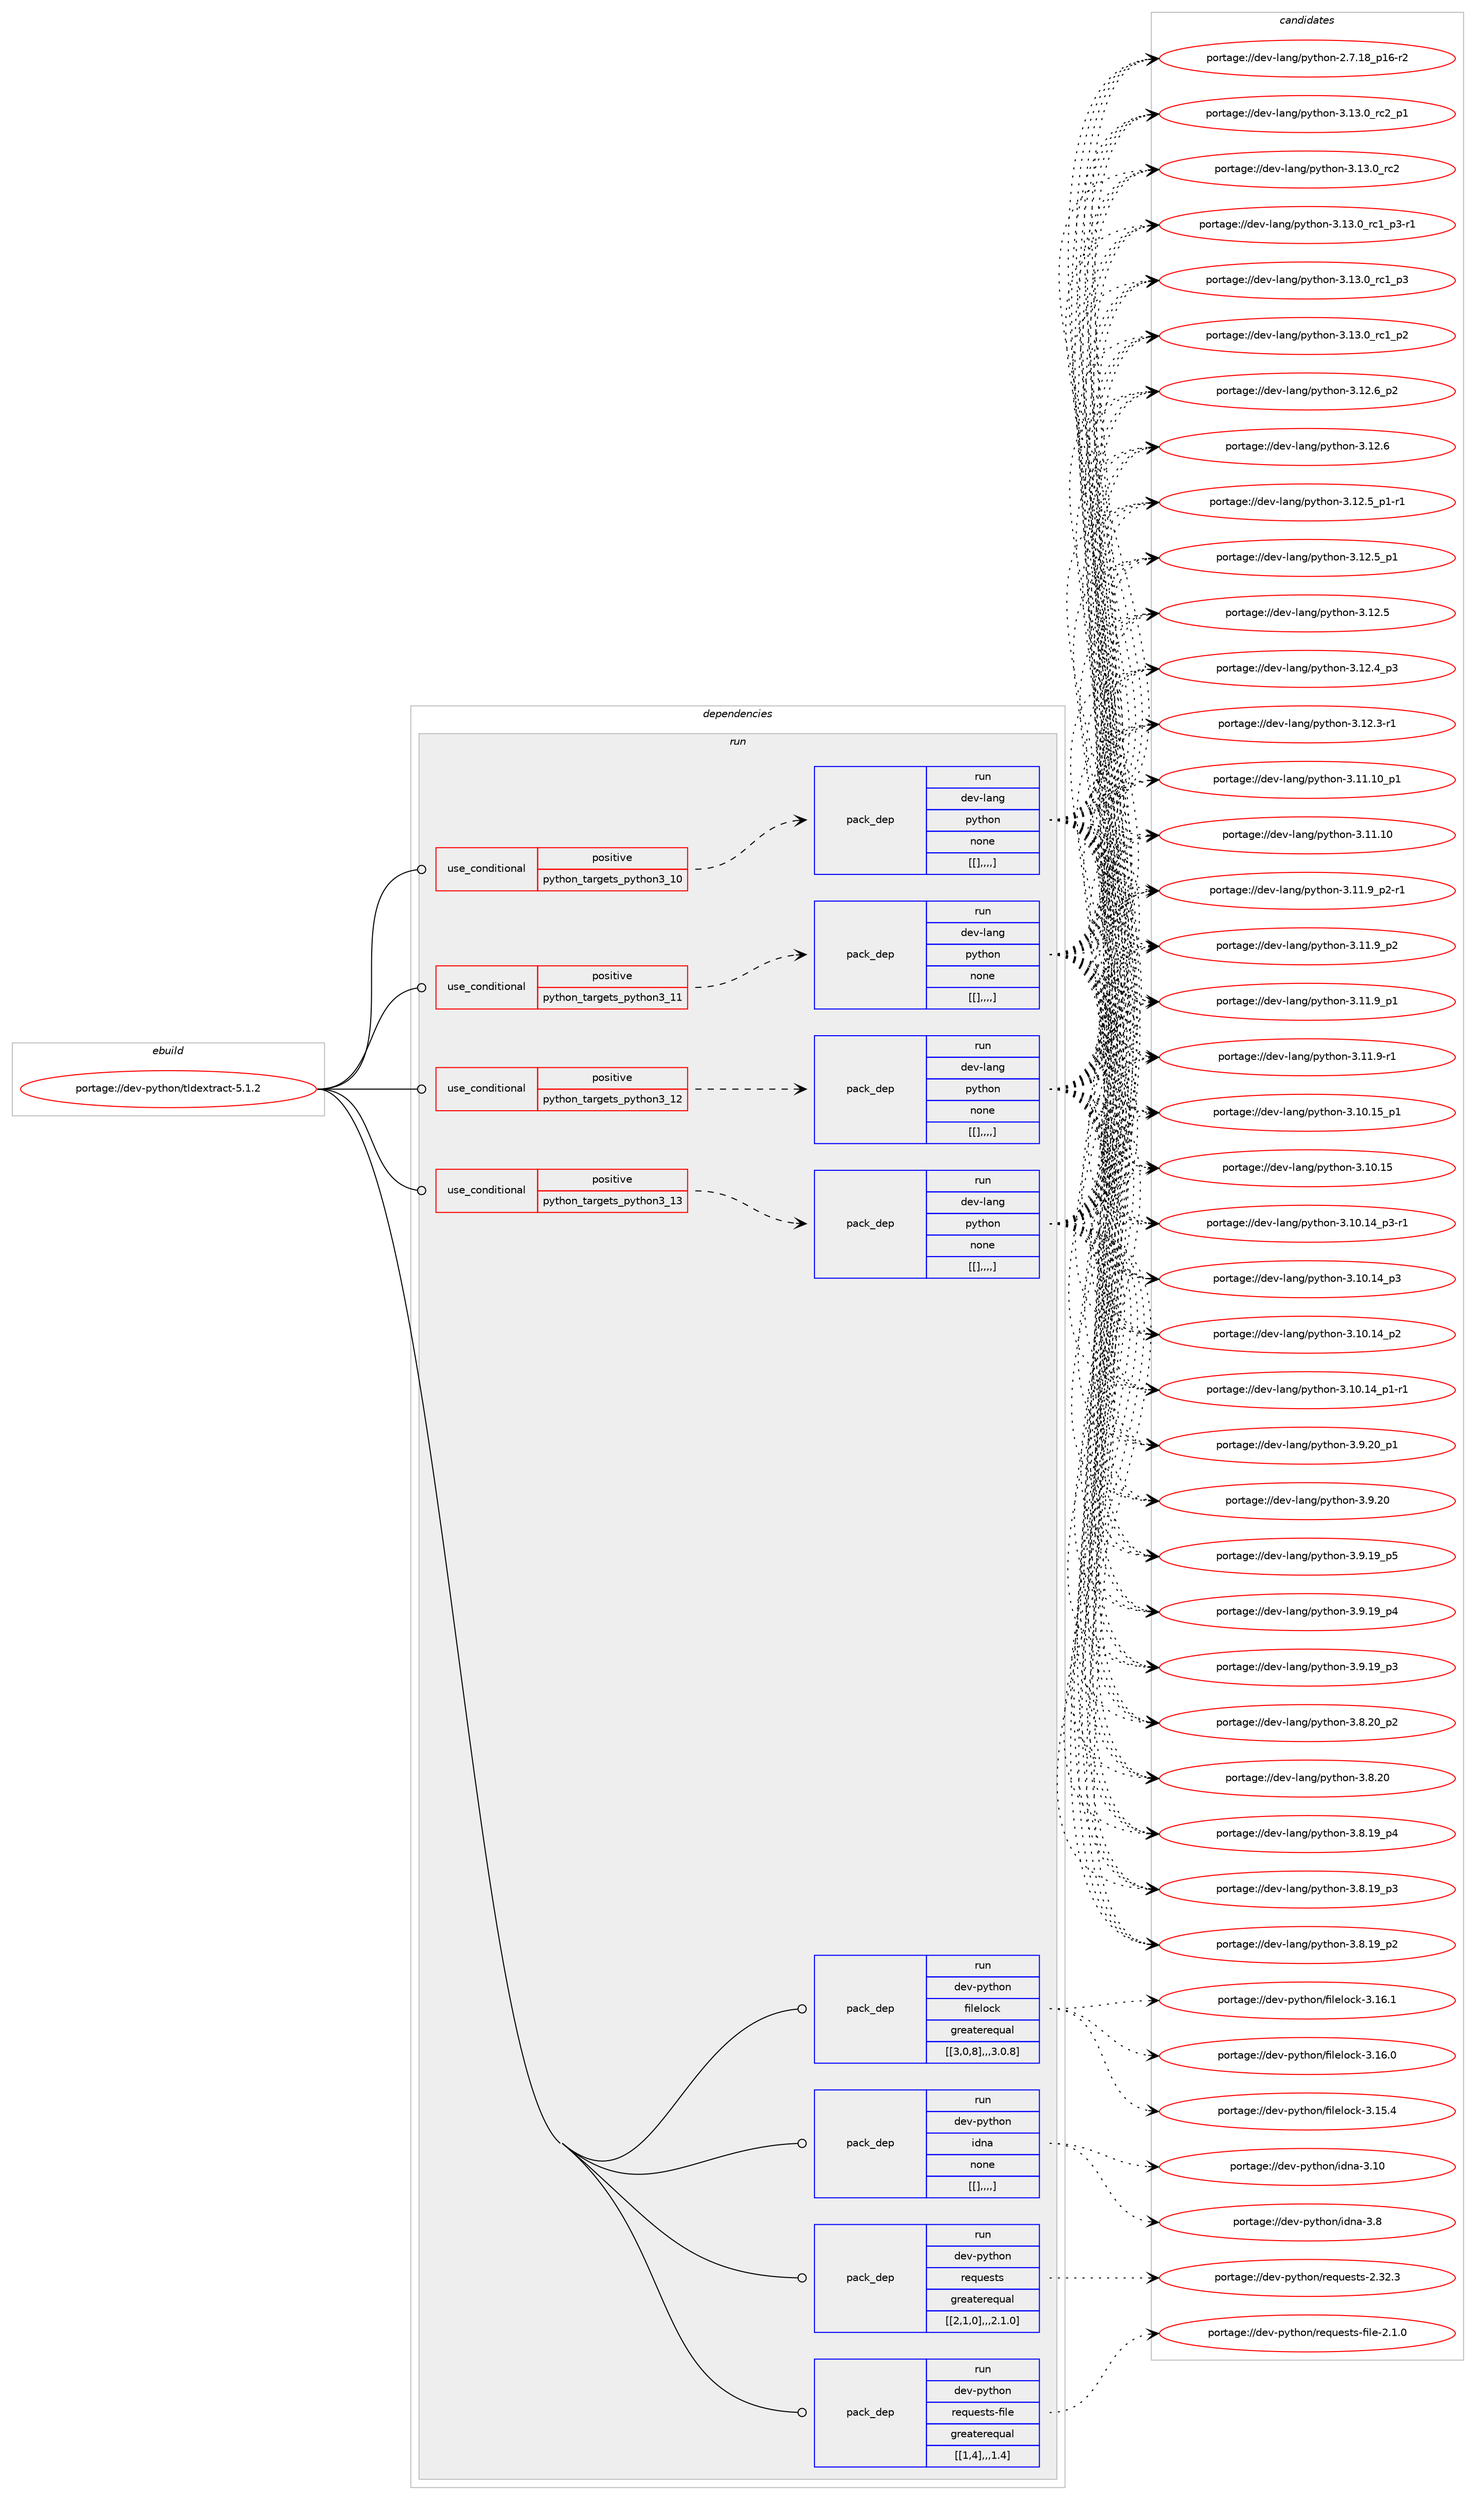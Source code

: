 digraph prolog {

# *************
# Graph options
# *************

newrank=true;
concentrate=true;
compound=true;
graph [rankdir=LR,fontname=Helvetica,fontsize=10,ranksep=1.5];#, ranksep=2.5, nodesep=0.2];
edge  [arrowhead=vee];
node  [fontname=Helvetica,fontsize=10];

# **********
# The ebuild
# **********

subgraph cluster_leftcol {
color=gray;
label=<<i>ebuild</i>>;
id [label="portage://dev-python/tldextract-5.1.2", color=red, width=4, href="../dev-python/tldextract-5.1.2.svg"];
}

# ****************
# The dependencies
# ****************

subgraph cluster_midcol {
color=gray;
label=<<i>dependencies</i>>;
subgraph cluster_compile {
fillcolor="#eeeeee";
style=filled;
label=<<i>compile</i>>;
}
subgraph cluster_compileandrun {
fillcolor="#eeeeee";
style=filled;
label=<<i>compile and run</i>>;
}
subgraph cluster_run {
fillcolor="#eeeeee";
style=filled;
label=<<i>run</i>>;
subgraph cond42260 {
dependency169115 [label=<<TABLE BORDER="0" CELLBORDER="1" CELLSPACING="0" CELLPADDING="4"><TR><TD ROWSPAN="3" CELLPADDING="10">use_conditional</TD></TR><TR><TD>positive</TD></TR><TR><TD>python_targets_python3_10</TD></TR></TABLE>>, shape=none, color=red];
subgraph pack125593 {
dependency169116 [label=<<TABLE BORDER="0" CELLBORDER="1" CELLSPACING="0" CELLPADDING="4" WIDTH="220"><TR><TD ROWSPAN="6" CELLPADDING="30">pack_dep</TD></TR><TR><TD WIDTH="110">run</TD></TR><TR><TD>dev-lang</TD></TR><TR><TD>python</TD></TR><TR><TD>none</TD></TR><TR><TD>[[],,,,]</TD></TR></TABLE>>, shape=none, color=blue];
}
dependency169115:e -> dependency169116:w [weight=20,style="dashed",arrowhead="vee"];
}
id:e -> dependency169115:w [weight=20,style="solid",arrowhead="odot"];
subgraph cond42261 {
dependency169117 [label=<<TABLE BORDER="0" CELLBORDER="1" CELLSPACING="0" CELLPADDING="4"><TR><TD ROWSPAN="3" CELLPADDING="10">use_conditional</TD></TR><TR><TD>positive</TD></TR><TR><TD>python_targets_python3_11</TD></TR></TABLE>>, shape=none, color=red];
subgraph pack125594 {
dependency169118 [label=<<TABLE BORDER="0" CELLBORDER="1" CELLSPACING="0" CELLPADDING="4" WIDTH="220"><TR><TD ROWSPAN="6" CELLPADDING="30">pack_dep</TD></TR><TR><TD WIDTH="110">run</TD></TR><TR><TD>dev-lang</TD></TR><TR><TD>python</TD></TR><TR><TD>none</TD></TR><TR><TD>[[],,,,]</TD></TR></TABLE>>, shape=none, color=blue];
}
dependency169117:e -> dependency169118:w [weight=20,style="dashed",arrowhead="vee"];
}
id:e -> dependency169117:w [weight=20,style="solid",arrowhead="odot"];
subgraph cond42262 {
dependency169119 [label=<<TABLE BORDER="0" CELLBORDER="1" CELLSPACING="0" CELLPADDING="4"><TR><TD ROWSPAN="3" CELLPADDING="10">use_conditional</TD></TR><TR><TD>positive</TD></TR><TR><TD>python_targets_python3_12</TD></TR></TABLE>>, shape=none, color=red];
subgraph pack125595 {
dependency169120 [label=<<TABLE BORDER="0" CELLBORDER="1" CELLSPACING="0" CELLPADDING="4" WIDTH="220"><TR><TD ROWSPAN="6" CELLPADDING="30">pack_dep</TD></TR><TR><TD WIDTH="110">run</TD></TR><TR><TD>dev-lang</TD></TR><TR><TD>python</TD></TR><TR><TD>none</TD></TR><TR><TD>[[],,,,]</TD></TR></TABLE>>, shape=none, color=blue];
}
dependency169119:e -> dependency169120:w [weight=20,style="dashed",arrowhead="vee"];
}
id:e -> dependency169119:w [weight=20,style="solid",arrowhead="odot"];
subgraph cond42263 {
dependency169121 [label=<<TABLE BORDER="0" CELLBORDER="1" CELLSPACING="0" CELLPADDING="4"><TR><TD ROWSPAN="3" CELLPADDING="10">use_conditional</TD></TR><TR><TD>positive</TD></TR><TR><TD>python_targets_python3_13</TD></TR></TABLE>>, shape=none, color=red];
subgraph pack125596 {
dependency169122 [label=<<TABLE BORDER="0" CELLBORDER="1" CELLSPACING="0" CELLPADDING="4" WIDTH="220"><TR><TD ROWSPAN="6" CELLPADDING="30">pack_dep</TD></TR><TR><TD WIDTH="110">run</TD></TR><TR><TD>dev-lang</TD></TR><TR><TD>python</TD></TR><TR><TD>none</TD></TR><TR><TD>[[],,,,]</TD></TR></TABLE>>, shape=none, color=blue];
}
dependency169121:e -> dependency169122:w [weight=20,style="dashed",arrowhead="vee"];
}
id:e -> dependency169121:w [weight=20,style="solid",arrowhead="odot"];
subgraph pack125597 {
dependency169123 [label=<<TABLE BORDER="0" CELLBORDER="1" CELLSPACING="0" CELLPADDING="4" WIDTH="220"><TR><TD ROWSPAN="6" CELLPADDING="30">pack_dep</TD></TR><TR><TD WIDTH="110">run</TD></TR><TR><TD>dev-python</TD></TR><TR><TD>filelock</TD></TR><TR><TD>greaterequal</TD></TR><TR><TD>[[3,0,8],,,3.0.8]</TD></TR></TABLE>>, shape=none, color=blue];
}
id:e -> dependency169123:w [weight=20,style="solid",arrowhead="odot"];
subgraph pack125598 {
dependency169124 [label=<<TABLE BORDER="0" CELLBORDER="1" CELLSPACING="0" CELLPADDING="4" WIDTH="220"><TR><TD ROWSPAN="6" CELLPADDING="30">pack_dep</TD></TR><TR><TD WIDTH="110">run</TD></TR><TR><TD>dev-python</TD></TR><TR><TD>idna</TD></TR><TR><TD>none</TD></TR><TR><TD>[[],,,,]</TD></TR></TABLE>>, shape=none, color=blue];
}
id:e -> dependency169124:w [weight=20,style="solid",arrowhead="odot"];
subgraph pack125599 {
dependency169125 [label=<<TABLE BORDER="0" CELLBORDER="1" CELLSPACING="0" CELLPADDING="4" WIDTH="220"><TR><TD ROWSPAN="6" CELLPADDING="30">pack_dep</TD></TR><TR><TD WIDTH="110">run</TD></TR><TR><TD>dev-python</TD></TR><TR><TD>requests</TD></TR><TR><TD>greaterequal</TD></TR><TR><TD>[[2,1,0],,,2.1.0]</TD></TR></TABLE>>, shape=none, color=blue];
}
id:e -> dependency169125:w [weight=20,style="solid",arrowhead="odot"];
subgraph pack125600 {
dependency169126 [label=<<TABLE BORDER="0" CELLBORDER="1" CELLSPACING="0" CELLPADDING="4" WIDTH="220"><TR><TD ROWSPAN="6" CELLPADDING="30">pack_dep</TD></TR><TR><TD WIDTH="110">run</TD></TR><TR><TD>dev-python</TD></TR><TR><TD>requests-file</TD></TR><TR><TD>greaterequal</TD></TR><TR><TD>[[1,4],,,1.4]</TD></TR></TABLE>>, shape=none, color=blue];
}
id:e -> dependency169126:w [weight=20,style="solid",arrowhead="odot"];
}
}

# **************
# The candidates
# **************

subgraph cluster_choices {
rank=same;
color=gray;
label=<<i>candidates</i>>;

subgraph choice125593 {
color=black;
nodesep=1;
choice100101118451089711010347112121116104111110455146495146489511499509511249 [label="portage://dev-lang/python-3.13.0_rc2_p1", color=red, width=4,href="../dev-lang/python-3.13.0_rc2_p1.svg"];
choice10010111845108971101034711212111610411111045514649514648951149950 [label="portage://dev-lang/python-3.13.0_rc2", color=red, width=4,href="../dev-lang/python-3.13.0_rc2.svg"];
choice1001011184510897110103471121211161041111104551464951464895114994995112514511449 [label="portage://dev-lang/python-3.13.0_rc1_p3-r1", color=red, width=4,href="../dev-lang/python-3.13.0_rc1_p3-r1.svg"];
choice100101118451089711010347112121116104111110455146495146489511499499511251 [label="portage://dev-lang/python-3.13.0_rc1_p3", color=red, width=4,href="../dev-lang/python-3.13.0_rc1_p3.svg"];
choice100101118451089711010347112121116104111110455146495146489511499499511250 [label="portage://dev-lang/python-3.13.0_rc1_p2", color=red, width=4,href="../dev-lang/python-3.13.0_rc1_p2.svg"];
choice100101118451089711010347112121116104111110455146495046549511250 [label="portage://dev-lang/python-3.12.6_p2", color=red, width=4,href="../dev-lang/python-3.12.6_p2.svg"];
choice10010111845108971101034711212111610411111045514649504654 [label="portage://dev-lang/python-3.12.6", color=red, width=4,href="../dev-lang/python-3.12.6.svg"];
choice1001011184510897110103471121211161041111104551464950465395112494511449 [label="portage://dev-lang/python-3.12.5_p1-r1", color=red, width=4,href="../dev-lang/python-3.12.5_p1-r1.svg"];
choice100101118451089711010347112121116104111110455146495046539511249 [label="portage://dev-lang/python-3.12.5_p1", color=red, width=4,href="../dev-lang/python-3.12.5_p1.svg"];
choice10010111845108971101034711212111610411111045514649504653 [label="portage://dev-lang/python-3.12.5", color=red, width=4,href="../dev-lang/python-3.12.5.svg"];
choice100101118451089711010347112121116104111110455146495046529511251 [label="portage://dev-lang/python-3.12.4_p3", color=red, width=4,href="../dev-lang/python-3.12.4_p3.svg"];
choice100101118451089711010347112121116104111110455146495046514511449 [label="portage://dev-lang/python-3.12.3-r1", color=red, width=4,href="../dev-lang/python-3.12.3-r1.svg"];
choice10010111845108971101034711212111610411111045514649494649489511249 [label="portage://dev-lang/python-3.11.10_p1", color=red, width=4,href="../dev-lang/python-3.11.10_p1.svg"];
choice1001011184510897110103471121211161041111104551464949464948 [label="portage://dev-lang/python-3.11.10", color=red, width=4,href="../dev-lang/python-3.11.10.svg"];
choice1001011184510897110103471121211161041111104551464949465795112504511449 [label="portage://dev-lang/python-3.11.9_p2-r1", color=red, width=4,href="../dev-lang/python-3.11.9_p2-r1.svg"];
choice100101118451089711010347112121116104111110455146494946579511250 [label="portage://dev-lang/python-3.11.9_p2", color=red, width=4,href="../dev-lang/python-3.11.9_p2.svg"];
choice100101118451089711010347112121116104111110455146494946579511249 [label="portage://dev-lang/python-3.11.9_p1", color=red, width=4,href="../dev-lang/python-3.11.9_p1.svg"];
choice100101118451089711010347112121116104111110455146494946574511449 [label="portage://dev-lang/python-3.11.9-r1", color=red, width=4,href="../dev-lang/python-3.11.9-r1.svg"];
choice10010111845108971101034711212111610411111045514649484649539511249 [label="portage://dev-lang/python-3.10.15_p1", color=red, width=4,href="../dev-lang/python-3.10.15_p1.svg"];
choice1001011184510897110103471121211161041111104551464948464953 [label="portage://dev-lang/python-3.10.15", color=red, width=4,href="../dev-lang/python-3.10.15.svg"];
choice100101118451089711010347112121116104111110455146494846495295112514511449 [label="portage://dev-lang/python-3.10.14_p3-r1", color=red, width=4,href="../dev-lang/python-3.10.14_p3-r1.svg"];
choice10010111845108971101034711212111610411111045514649484649529511251 [label="portage://dev-lang/python-3.10.14_p3", color=red, width=4,href="../dev-lang/python-3.10.14_p3.svg"];
choice10010111845108971101034711212111610411111045514649484649529511250 [label="portage://dev-lang/python-3.10.14_p2", color=red, width=4,href="../dev-lang/python-3.10.14_p2.svg"];
choice100101118451089711010347112121116104111110455146494846495295112494511449 [label="portage://dev-lang/python-3.10.14_p1-r1", color=red, width=4,href="../dev-lang/python-3.10.14_p1-r1.svg"];
choice100101118451089711010347112121116104111110455146574650489511249 [label="portage://dev-lang/python-3.9.20_p1", color=red, width=4,href="../dev-lang/python-3.9.20_p1.svg"];
choice10010111845108971101034711212111610411111045514657465048 [label="portage://dev-lang/python-3.9.20", color=red, width=4,href="../dev-lang/python-3.9.20.svg"];
choice100101118451089711010347112121116104111110455146574649579511253 [label="portage://dev-lang/python-3.9.19_p5", color=red, width=4,href="../dev-lang/python-3.9.19_p5.svg"];
choice100101118451089711010347112121116104111110455146574649579511252 [label="portage://dev-lang/python-3.9.19_p4", color=red, width=4,href="../dev-lang/python-3.9.19_p4.svg"];
choice100101118451089711010347112121116104111110455146574649579511251 [label="portage://dev-lang/python-3.9.19_p3", color=red, width=4,href="../dev-lang/python-3.9.19_p3.svg"];
choice100101118451089711010347112121116104111110455146564650489511250 [label="portage://dev-lang/python-3.8.20_p2", color=red, width=4,href="../dev-lang/python-3.8.20_p2.svg"];
choice10010111845108971101034711212111610411111045514656465048 [label="portage://dev-lang/python-3.8.20", color=red, width=4,href="../dev-lang/python-3.8.20.svg"];
choice100101118451089711010347112121116104111110455146564649579511252 [label="portage://dev-lang/python-3.8.19_p4", color=red, width=4,href="../dev-lang/python-3.8.19_p4.svg"];
choice100101118451089711010347112121116104111110455146564649579511251 [label="portage://dev-lang/python-3.8.19_p3", color=red, width=4,href="../dev-lang/python-3.8.19_p3.svg"];
choice100101118451089711010347112121116104111110455146564649579511250 [label="portage://dev-lang/python-3.8.19_p2", color=red, width=4,href="../dev-lang/python-3.8.19_p2.svg"];
choice100101118451089711010347112121116104111110455046554649569511249544511450 [label="portage://dev-lang/python-2.7.18_p16-r2", color=red, width=4,href="../dev-lang/python-2.7.18_p16-r2.svg"];
dependency169116:e -> choice100101118451089711010347112121116104111110455146495146489511499509511249:w [style=dotted,weight="100"];
dependency169116:e -> choice10010111845108971101034711212111610411111045514649514648951149950:w [style=dotted,weight="100"];
dependency169116:e -> choice1001011184510897110103471121211161041111104551464951464895114994995112514511449:w [style=dotted,weight="100"];
dependency169116:e -> choice100101118451089711010347112121116104111110455146495146489511499499511251:w [style=dotted,weight="100"];
dependency169116:e -> choice100101118451089711010347112121116104111110455146495146489511499499511250:w [style=dotted,weight="100"];
dependency169116:e -> choice100101118451089711010347112121116104111110455146495046549511250:w [style=dotted,weight="100"];
dependency169116:e -> choice10010111845108971101034711212111610411111045514649504654:w [style=dotted,weight="100"];
dependency169116:e -> choice1001011184510897110103471121211161041111104551464950465395112494511449:w [style=dotted,weight="100"];
dependency169116:e -> choice100101118451089711010347112121116104111110455146495046539511249:w [style=dotted,weight="100"];
dependency169116:e -> choice10010111845108971101034711212111610411111045514649504653:w [style=dotted,weight="100"];
dependency169116:e -> choice100101118451089711010347112121116104111110455146495046529511251:w [style=dotted,weight="100"];
dependency169116:e -> choice100101118451089711010347112121116104111110455146495046514511449:w [style=dotted,weight="100"];
dependency169116:e -> choice10010111845108971101034711212111610411111045514649494649489511249:w [style=dotted,weight="100"];
dependency169116:e -> choice1001011184510897110103471121211161041111104551464949464948:w [style=dotted,weight="100"];
dependency169116:e -> choice1001011184510897110103471121211161041111104551464949465795112504511449:w [style=dotted,weight="100"];
dependency169116:e -> choice100101118451089711010347112121116104111110455146494946579511250:w [style=dotted,weight="100"];
dependency169116:e -> choice100101118451089711010347112121116104111110455146494946579511249:w [style=dotted,weight="100"];
dependency169116:e -> choice100101118451089711010347112121116104111110455146494946574511449:w [style=dotted,weight="100"];
dependency169116:e -> choice10010111845108971101034711212111610411111045514649484649539511249:w [style=dotted,weight="100"];
dependency169116:e -> choice1001011184510897110103471121211161041111104551464948464953:w [style=dotted,weight="100"];
dependency169116:e -> choice100101118451089711010347112121116104111110455146494846495295112514511449:w [style=dotted,weight="100"];
dependency169116:e -> choice10010111845108971101034711212111610411111045514649484649529511251:w [style=dotted,weight="100"];
dependency169116:e -> choice10010111845108971101034711212111610411111045514649484649529511250:w [style=dotted,weight="100"];
dependency169116:e -> choice100101118451089711010347112121116104111110455146494846495295112494511449:w [style=dotted,weight="100"];
dependency169116:e -> choice100101118451089711010347112121116104111110455146574650489511249:w [style=dotted,weight="100"];
dependency169116:e -> choice10010111845108971101034711212111610411111045514657465048:w [style=dotted,weight="100"];
dependency169116:e -> choice100101118451089711010347112121116104111110455146574649579511253:w [style=dotted,weight="100"];
dependency169116:e -> choice100101118451089711010347112121116104111110455146574649579511252:w [style=dotted,weight="100"];
dependency169116:e -> choice100101118451089711010347112121116104111110455146574649579511251:w [style=dotted,weight="100"];
dependency169116:e -> choice100101118451089711010347112121116104111110455146564650489511250:w [style=dotted,weight="100"];
dependency169116:e -> choice10010111845108971101034711212111610411111045514656465048:w [style=dotted,weight="100"];
dependency169116:e -> choice100101118451089711010347112121116104111110455146564649579511252:w [style=dotted,weight="100"];
dependency169116:e -> choice100101118451089711010347112121116104111110455146564649579511251:w [style=dotted,weight="100"];
dependency169116:e -> choice100101118451089711010347112121116104111110455146564649579511250:w [style=dotted,weight="100"];
dependency169116:e -> choice100101118451089711010347112121116104111110455046554649569511249544511450:w [style=dotted,weight="100"];
}
subgraph choice125594 {
color=black;
nodesep=1;
choice100101118451089711010347112121116104111110455146495146489511499509511249 [label="portage://dev-lang/python-3.13.0_rc2_p1", color=red, width=4,href="../dev-lang/python-3.13.0_rc2_p1.svg"];
choice10010111845108971101034711212111610411111045514649514648951149950 [label="portage://dev-lang/python-3.13.0_rc2", color=red, width=4,href="../dev-lang/python-3.13.0_rc2.svg"];
choice1001011184510897110103471121211161041111104551464951464895114994995112514511449 [label="portage://dev-lang/python-3.13.0_rc1_p3-r1", color=red, width=4,href="../dev-lang/python-3.13.0_rc1_p3-r1.svg"];
choice100101118451089711010347112121116104111110455146495146489511499499511251 [label="portage://dev-lang/python-3.13.0_rc1_p3", color=red, width=4,href="../dev-lang/python-3.13.0_rc1_p3.svg"];
choice100101118451089711010347112121116104111110455146495146489511499499511250 [label="portage://dev-lang/python-3.13.0_rc1_p2", color=red, width=4,href="../dev-lang/python-3.13.0_rc1_p2.svg"];
choice100101118451089711010347112121116104111110455146495046549511250 [label="portage://dev-lang/python-3.12.6_p2", color=red, width=4,href="../dev-lang/python-3.12.6_p2.svg"];
choice10010111845108971101034711212111610411111045514649504654 [label="portage://dev-lang/python-3.12.6", color=red, width=4,href="../dev-lang/python-3.12.6.svg"];
choice1001011184510897110103471121211161041111104551464950465395112494511449 [label="portage://dev-lang/python-3.12.5_p1-r1", color=red, width=4,href="../dev-lang/python-3.12.5_p1-r1.svg"];
choice100101118451089711010347112121116104111110455146495046539511249 [label="portage://dev-lang/python-3.12.5_p1", color=red, width=4,href="../dev-lang/python-3.12.5_p1.svg"];
choice10010111845108971101034711212111610411111045514649504653 [label="portage://dev-lang/python-3.12.5", color=red, width=4,href="../dev-lang/python-3.12.5.svg"];
choice100101118451089711010347112121116104111110455146495046529511251 [label="portage://dev-lang/python-3.12.4_p3", color=red, width=4,href="../dev-lang/python-3.12.4_p3.svg"];
choice100101118451089711010347112121116104111110455146495046514511449 [label="portage://dev-lang/python-3.12.3-r1", color=red, width=4,href="../dev-lang/python-3.12.3-r1.svg"];
choice10010111845108971101034711212111610411111045514649494649489511249 [label="portage://dev-lang/python-3.11.10_p1", color=red, width=4,href="../dev-lang/python-3.11.10_p1.svg"];
choice1001011184510897110103471121211161041111104551464949464948 [label="portage://dev-lang/python-3.11.10", color=red, width=4,href="../dev-lang/python-3.11.10.svg"];
choice1001011184510897110103471121211161041111104551464949465795112504511449 [label="portage://dev-lang/python-3.11.9_p2-r1", color=red, width=4,href="../dev-lang/python-3.11.9_p2-r1.svg"];
choice100101118451089711010347112121116104111110455146494946579511250 [label="portage://dev-lang/python-3.11.9_p2", color=red, width=4,href="../dev-lang/python-3.11.9_p2.svg"];
choice100101118451089711010347112121116104111110455146494946579511249 [label="portage://dev-lang/python-3.11.9_p1", color=red, width=4,href="../dev-lang/python-3.11.9_p1.svg"];
choice100101118451089711010347112121116104111110455146494946574511449 [label="portage://dev-lang/python-3.11.9-r1", color=red, width=4,href="../dev-lang/python-3.11.9-r1.svg"];
choice10010111845108971101034711212111610411111045514649484649539511249 [label="portage://dev-lang/python-3.10.15_p1", color=red, width=4,href="../dev-lang/python-3.10.15_p1.svg"];
choice1001011184510897110103471121211161041111104551464948464953 [label="portage://dev-lang/python-3.10.15", color=red, width=4,href="../dev-lang/python-3.10.15.svg"];
choice100101118451089711010347112121116104111110455146494846495295112514511449 [label="portage://dev-lang/python-3.10.14_p3-r1", color=red, width=4,href="../dev-lang/python-3.10.14_p3-r1.svg"];
choice10010111845108971101034711212111610411111045514649484649529511251 [label="portage://dev-lang/python-3.10.14_p3", color=red, width=4,href="../dev-lang/python-3.10.14_p3.svg"];
choice10010111845108971101034711212111610411111045514649484649529511250 [label="portage://dev-lang/python-3.10.14_p2", color=red, width=4,href="../dev-lang/python-3.10.14_p2.svg"];
choice100101118451089711010347112121116104111110455146494846495295112494511449 [label="portage://dev-lang/python-3.10.14_p1-r1", color=red, width=4,href="../dev-lang/python-3.10.14_p1-r1.svg"];
choice100101118451089711010347112121116104111110455146574650489511249 [label="portage://dev-lang/python-3.9.20_p1", color=red, width=4,href="../dev-lang/python-3.9.20_p1.svg"];
choice10010111845108971101034711212111610411111045514657465048 [label="portage://dev-lang/python-3.9.20", color=red, width=4,href="../dev-lang/python-3.9.20.svg"];
choice100101118451089711010347112121116104111110455146574649579511253 [label="portage://dev-lang/python-3.9.19_p5", color=red, width=4,href="../dev-lang/python-3.9.19_p5.svg"];
choice100101118451089711010347112121116104111110455146574649579511252 [label="portage://dev-lang/python-3.9.19_p4", color=red, width=4,href="../dev-lang/python-3.9.19_p4.svg"];
choice100101118451089711010347112121116104111110455146574649579511251 [label="portage://dev-lang/python-3.9.19_p3", color=red, width=4,href="../dev-lang/python-3.9.19_p3.svg"];
choice100101118451089711010347112121116104111110455146564650489511250 [label="portage://dev-lang/python-3.8.20_p2", color=red, width=4,href="../dev-lang/python-3.8.20_p2.svg"];
choice10010111845108971101034711212111610411111045514656465048 [label="portage://dev-lang/python-3.8.20", color=red, width=4,href="../dev-lang/python-3.8.20.svg"];
choice100101118451089711010347112121116104111110455146564649579511252 [label="portage://dev-lang/python-3.8.19_p4", color=red, width=4,href="../dev-lang/python-3.8.19_p4.svg"];
choice100101118451089711010347112121116104111110455146564649579511251 [label="portage://dev-lang/python-3.8.19_p3", color=red, width=4,href="../dev-lang/python-3.8.19_p3.svg"];
choice100101118451089711010347112121116104111110455146564649579511250 [label="portage://dev-lang/python-3.8.19_p2", color=red, width=4,href="../dev-lang/python-3.8.19_p2.svg"];
choice100101118451089711010347112121116104111110455046554649569511249544511450 [label="portage://dev-lang/python-2.7.18_p16-r2", color=red, width=4,href="../dev-lang/python-2.7.18_p16-r2.svg"];
dependency169118:e -> choice100101118451089711010347112121116104111110455146495146489511499509511249:w [style=dotted,weight="100"];
dependency169118:e -> choice10010111845108971101034711212111610411111045514649514648951149950:w [style=dotted,weight="100"];
dependency169118:e -> choice1001011184510897110103471121211161041111104551464951464895114994995112514511449:w [style=dotted,weight="100"];
dependency169118:e -> choice100101118451089711010347112121116104111110455146495146489511499499511251:w [style=dotted,weight="100"];
dependency169118:e -> choice100101118451089711010347112121116104111110455146495146489511499499511250:w [style=dotted,weight="100"];
dependency169118:e -> choice100101118451089711010347112121116104111110455146495046549511250:w [style=dotted,weight="100"];
dependency169118:e -> choice10010111845108971101034711212111610411111045514649504654:w [style=dotted,weight="100"];
dependency169118:e -> choice1001011184510897110103471121211161041111104551464950465395112494511449:w [style=dotted,weight="100"];
dependency169118:e -> choice100101118451089711010347112121116104111110455146495046539511249:w [style=dotted,weight="100"];
dependency169118:e -> choice10010111845108971101034711212111610411111045514649504653:w [style=dotted,weight="100"];
dependency169118:e -> choice100101118451089711010347112121116104111110455146495046529511251:w [style=dotted,weight="100"];
dependency169118:e -> choice100101118451089711010347112121116104111110455146495046514511449:w [style=dotted,weight="100"];
dependency169118:e -> choice10010111845108971101034711212111610411111045514649494649489511249:w [style=dotted,weight="100"];
dependency169118:e -> choice1001011184510897110103471121211161041111104551464949464948:w [style=dotted,weight="100"];
dependency169118:e -> choice1001011184510897110103471121211161041111104551464949465795112504511449:w [style=dotted,weight="100"];
dependency169118:e -> choice100101118451089711010347112121116104111110455146494946579511250:w [style=dotted,weight="100"];
dependency169118:e -> choice100101118451089711010347112121116104111110455146494946579511249:w [style=dotted,weight="100"];
dependency169118:e -> choice100101118451089711010347112121116104111110455146494946574511449:w [style=dotted,weight="100"];
dependency169118:e -> choice10010111845108971101034711212111610411111045514649484649539511249:w [style=dotted,weight="100"];
dependency169118:e -> choice1001011184510897110103471121211161041111104551464948464953:w [style=dotted,weight="100"];
dependency169118:e -> choice100101118451089711010347112121116104111110455146494846495295112514511449:w [style=dotted,weight="100"];
dependency169118:e -> choice10010111845108971101034711212111610411111045514649484649529511251:w [style=dotted,weight="100"];
dependency169118:e -> choice10010111845108971101034711212111610411111045514649484649529511250:w [style=dotted,weight="100"];
dependency169118:e -> choice100101118451089711010347112121116104111110455146494846495295112494511449:w [style=dotted,weight="100"];
dependency169118:e -> choice100101118451089711010347112121116104111110455146574650489511249:w [style=dotted,weight="100"];
dependency169118:e -> choice10010111845108971101034711212111610411111045514657465048:w [style=dotted,weight="100"];
dependency169118:e -> choice100101118451089711010347112121116104111110455146574649579511253:w [style=dotted,weight="100"];
dependency169118:e -> choice100101118451089711010347112121116104111110455146574649579511252:w [style=dotted,weight="100"];
dependency169118:e -> choice100101118451089711010347112121116104111110455146574649579511251:w [style=dotted,weight="100"];
dependency169118:e -> choice100101118451089711010347112121116104111110455146564650489511250:w [style=dotted,weight="100"];
dependency169118:e -> choice10010111845108971101034711212111610411111045514656465048:w [style=dotted,weight="100"];
dependency169118:e -> choice100101118451089711010347112121116104111110455146564649579511252:w [style=dotted,weight="100"];
dependency169118:e -> choice100101118451089711010347112121116104111110455146564649579511251:w [style=dotted,weight="100"];
dependency169118:e -> choice100101118451089711010347112121116104111110455146564649579511250:w [style=dotted,weight="100"];
dependency169118:e -> choice100101118451089711010347112121116104111110455046554649569511249544511450:w [style=dotted,weight="100"];
}
subgraph choice125595 {
color=black;
nodesep=1;
choice100101118451089711010347112121116104111110455146495146489511499509511249 [label="portage://dev-lang/python-3.13.0_rc2_p1", color=red, width=4,href="../dev-lang/python-3.13.0_rc2_p1.svg"];
choice10010111845108971101034711212111610411111045514649514648951149950 [label="portage://dev-lang/python-3.13.0_rc2", color=red, width=4,href="../dev-lang/python-3.13.0_rc2.svg"];
choice1001011184510897110103471121211161041111104551464951464895114994995112514511449 [label="portage://dev-lang/python-3.13.0_rc1_p3-r1", color=red, width=4,href="../dev-lang/python-3.13.0_rc1_p3-r1.svg"];
choice100101118451089711010347112121116104111110455146495146489511499499511251 [label="portage://dev-lang/python-3.13.0_rc1_p3", color=red, width=4,href="../dev-lang/python-3.13.0_rc1_p3.svg"];
choice100101118451089711010347112121116104111110455146495146489511499499511250 [label="portage://dev-lang/python-3.13.0_rc1_p2", color=red, width=4,href="../dev-lang/python-3.13.0_rc1_p2.svg"];
choice100101118451089711010347112121116104111110455146495046549511250 [label="portage://dev-lang/python-3.12.6_p2", color=red, width=4,href="../dev-lang/python-3.12.6_p2.svg"];
choice10010111845108971101034711212111610411111045514649504654 [label="portage://dev-lang/python-3.12.6", color=red, width=4,href="../dev-lang/python-3.12.6.svg"];
choice1001011184510897110103471121211161041111104551464950465395112494511449 [label="portage://dev-lang/python-3.12.5_p1-r1", color=red, width=4,href="../dev-lang/python-3.12.5_p1-r1.svg"];
choice100101118451089711010347112121116104111110455146495046539511249 [label="portage://dev-lang/python-3.12.5_p1", color=red, width=4,href="../dev-lang/python-3.12.5_p1.svg"];
choice10010111845108971101034711212111610411111045514649504653 [label="portage://dev-lang/python-3.12.5", color=red, width=4,href="../dev-lang/python-3.12.5.svg"];
choice100101118451089711010347112121116104111110455146495046529511251 [label="portage://dev-lang/python-3.12.4_p3", color=red, width=4,href="../dev-lang/python-3.12.4_p3.svg"];
choice100101118451089711010347112121116104111110455146495046514511449 [label="portage://dev-lang/python-3.12.3-r1", color=red, width=4,href="../dev-lang/python-3.12.3-r1.svg"];
choice10010111845108971101034711212111610411111045514649494649489511249 [label="portage://dev-lang/python-3.11.10_p1", color=red, width=4,href="../dev-lang/python-3.11.10_p1.svg"];
choice1001011184510897110103471121211161041111104551464949464948 [label="portage://dev-lang/python-3.11.10", color=red, width=4,href="../dev-lang/python-3.11.10.svg"];
choice1001011184510897110103471121211161041111104551464949465795112504511449 [label="portage://dev-lang/python-3.11.9_p2-r1", color=red, width=4,href="../dev-lang/python-3.11.9_p2-r1.svg"];
choice100101118451089711010347112121116104111110455146494946579511250 [label="portage://dev-lang/python-3.11.9_p2", color=red, width=4,href="../dev-lang/python-3.11.9_p2.svg"];
choice100101118451089711010347112121116104111110455146494946579511249 [label="portage://dev-lang/python-3.11.9_p1", color=red, width=4,href="../dev-lang/python-3.11.9_p1.svg"];
choice100101118451089711010347112121116104111110455146494946574511449 [label="portage://dev-lang/python-3.11.9-r1", color=red, width=4,href="../dev-lang/python-3.11.9-r1.svg"];
choice10010111845108971101034711212111610411111045514649484649539511249 [label="portage://dev-lang/python-3.10.15_p1", color=red, width=4,href="../dev-lang/python-3.10.15_p1.svg"];
choice1001011184510897110103471121211161041111104551464948464953 [label="portage://dev-lang/python-3.10.15", color=red, width=4,href="../dev-lang/python-3.10.15.svg"];
choice100101118451089711010347112121116104111110455146494846495295112514511449 [label="portage://dev-lang/python-3.10.14_p3-r1", color=red, width=4,href="../dev-lang/python-3.10.14_p3-r1.svg"];
choice10010111845108971101034711212111610411111045514649484649529511251 [label="portage://dev-lang/python-3.10.14_p3", color=red, width=4,href="../dev-lang/python-3.10.14_p3.svg"];
choice10010111845108971101034711212111610411111045514649484649529511250 [label="portage://dev-lang/python-3.10.14_p2", color=red, width=4,href="../dev-lang/python-3.10.14_p2.svg"];
choice100101118451089711010347112121116104111110455146494846495295112494511449 [label="portage://dev-lang/python-3.10.14_p1-r1", color=red, width=4,href="../dev-lang/python-3.10.14_p1-r1.svg"];
choice100101118451089711010347112121116104111110455146574650489511249 [label="portage://dev-lang/python-3.9.20_p1", color=red, width=4,href="../dev-lang/python-3.9.20_p1.svg"];
choice10010111845108971101034711212111610411111045514657465048 [label="portage://dev-lang/python-3.9.20", color=red, width=4,href="../dev-lang/python-3.9.20.svg"];
choice100101118451089711010347112121116104111110455146574649579511253 [label="portage://dev-lang/python-3.9.19_p5", color=red, width=4,href="../dev-lang/python-3.9.19_p5.svg"];
choice100101118451089711010347112121116104111110455146574649579511252 [label="portage://dev-lang/python-3.9.19_p4", color=red, width=4,href="../dev-lang/python-3.9.19_p4.svg"];
choice100101118451089711010347112121116104111110455146574649579511251 [label="portage://dev-lang/python-3.9.19_p3", color=red, width=4,href="../dev-lang/python-3.9.19_p3.svg"];
choice100101118451089711010347112121116104111110455146564650489511250 [label="portage://dev-lang/python-3.8.20_p2", color=red, width=4,href="../dev-lang/python-3.8.20_p2.svg"];
choice10010111845108971101034711212111610411111045514656465048 [label="portage://dev-lang/python-3.8.20", color=red, width=4,href="../dev-lang/python-3.8.20.svg"];
choice100101118451089711010347112121116104111110455146564649579511252 [label="portage://dev-lang/python-3.8.19_p4", color=red, width=4,href="../dev-lang/python-3.8.19_p4.svg"];
choice100101118451089711010347112121116104111110455146564649579511251 [label="portage://dev-lang/python-3.8.19_p3", color=red, width=4,href="../dev-lang/python-3.8.19_p3.svg"];
choice100101118451089711010347112121116104111110455146564649579511250 [label="portage://dev-lang/python-3.8.19_p2", color=red, width=4,href="../dev-lang/python-3.8.19_p2.svg"];
choice100101118451089711010347112121116104111110455046554649569511249544511450 [label="portage://dev-lang/python-2.7.18_p16-r2", color=red, width=4,href="../dev-lang/python-2.7.18_p16-r2.svg"];
dependency169120:e -> choice100101118451089711010347112121116104111110455146495146489511499509511249:w [style=dotted,weight="100"];
dependency169120:e -> choice10010111845108971101034711212111610411111045514649514648951149950:w [style=dotted,weight="100"];
dependency169120:e -> choice1001011184510897110103471121211161041111104551464951464895114994995112514511449:w [style=dotted,weight="100"];
dependency169120:e -> choice100101118451089711010347112121116104111110455146495146489511499499511251:w [style=dotted,weight="100"];
dependency169120:e -> choice100101118451089711010347112121116104111110455146495146489511499499511250:w [style=dotted,weight="100"];
dependency169120:e -> choice100101118451089711010347112121116104111110455146495046549511250:w [style=dotted,weight="100"];
dependency169120:e -> choice10010111845108971101034711212111610411111045514649504654:w [style=dotted,weight="100"];
dependency169120:e -> choice1001011184510897110103471121211161041111104551464950465395112494511449:w [style=dotted,weight="100"];
dependency169120:e -> choice100101118451089711010347112121116104111110455146495046539511249:w [style=dotted,weight="100"];
dependency169120:e -> choice10010111845108971101034711212111610411111045514649504653:w [style=dotted,weight="100"];
dependency169120:e -> choice100101118451089711010347112121116104111110455146495046529511251:w [style=dotted,weight="100"];
dependency169120:e -> choice100101118451089711010347112121116104111110455146495046514511449:w [style=dotted,weight="100"];
dependency169120:e -> choice10010111845108971101034711212111610411111045514649494649489511249:w [style=dotted,weight="100"];
dependency169120:e -> choice1001011184510897110103471121211161041111104551464949464948:w [style=dotted,weight="100"];
dependency169120:e -> choice1001011184510897110103471121211161041111104551464949465795112504511449:w [style=dotted,weight="100"];
dependency169120:e -> choice100101118451089711010347112121116104111110455146494946579511250:w [style=dotted,weight="100"];
dependency169120:e -> choice100101118451089711010347112121116104111110455146494946579511249:w [style=dotted,weight="100"];
dependency169120:e -> choice100101118451089711010347112121116104111110455146494946574511449:w [style=dotted,weight="100"];
dependency169120:e -> choice10010111845108971101034711212111610411111045514649484649539511249:w [style=dotted,weight="100"];
dependency169120:e -> choice1001011184510897110103471121211161041111104551464948464953:w [style=dotted,weight="100"];
dependency169120:e -> choice100101118451089711010347112121116104111110455146494846495295112514511449:w [style=dotted,weight="100"];
dependency169120:e -> choice10010111845108971101034711212111610411111045514649484649529511251:w [style=dotted,weight="100"];
dependency169120:e -> choice10010111845108971101034711212111610411111045514649484649529511250:w [style=dotted,weight="100"];
dependency169120:e -> choice100101118451089711010347112121116104111110455146494846495295112494511449:w [style=dotted,weight="100"];
dependency169120:e -> choice100101118451089711010347112121116104111110455146574650489511249:w [style=dotted,weight="100"];
dependency169120:e -> choice10010111845108971101034711212111610411111045514657465048:w [style=dotted,weight="100"];
dependency169120:e -> choice100101118451089711010347112121116104111110455146574649579511253:w [style=dotted,weight="100"];
dependency169120:e -> choice100101118451089711010347112121116104111110455146574649579511252:w [style=dotted,weight="100"];
dependency169120:e -> choice100101118451089711010347112121116104111110455146574649579511251:w [style=dotted,weight="100"];
dependency169120:e -> choice100101118451089711010347112121116104111110455146564650489511250:w [style=dotted,weight="100"];
dependency169120:e -> choice10010111845108971101034711212111610411111045514656465048:w [style=dotted,weight="100"];
dependency169120:e -> choice100101118451089711010347112121116104111110455146564649579511252:w [style=dotted,weight="100"];
dependency169120:e -> choice100101118451089711010347112121116104111110455146564649579511251:w [style=dotted,weight="100"];
dependency169120:e -> choice100101118451089711010347112121116104111110455146564649579511250:w [style=dotted,weight="100"];
dependency169120:e -> choice100101118451089711010347112121116104111110455046554649569511249544511450:w [style=dotted,weight="100"];
}
subgraph choice125596 {
color=black;
nodesep=1;
choice100101118451089711010347112121116104111110455146495146489511499509511249 [label="portage://dev-lang/python-3.13.0_rc2_p1", color=red, width=4,href="../dev-lang/python-3.13.0_rc2_p1.svg"];
choice10010111845108971101034711212111610411111045514649514648951149950 [label="portage://dev-lang/python-3.13.0_rc2", color=red, width=4,href="../dev-lang/python-3.13.0_rc2.svg"];
choice1001011184510897110103471121211161041111104551464951464895114994995112514511449 [label="portage://dev-lang/python-3.13.0_rc1_p3-r1", color=red, width=4,href="../dev-lang/python-3.13.0_rc1_p3-r1.svg"];
choice100101118451089711010347112121116104111110455146495146489511499499511251 [label="portage://dev-lang/python-3.13.0_rc1_p3", color=red, width=4,href="../dev-lang/python-3.13.0_rc1_p3.svg"];
choice100101118451089711010347112121116104111110455146495146489511499499511250 [label="portage://dev-lang/python-3.13.0_rc1_p2", color=red, width=4,href="../dev-lang/python-3.13.0_rc1_p2.svg"];
choice100101118451089711010347112121116104111110455146495046549511250 [label="portage://dev-lang/python-3.12.6_p2", color=red, width=4,href="../dev-lang/python-3.12.6_p2.svg"];
choice10010111845108971101034711212111610411111045514649504654 [label="portage://dev-lang/python-3.12.6", color=red, width=4,href="../dev-lang/python-3.12.6.svg"];
choice1001011184510897110103471121211161041111104551464950465395112494511449 [label="portage://dev-lang/python-3.12.5_p1-r1", color=red, width=4,href="../dev-lang/python-3.12.5_p1-r1.svg"];
choice100101118451089711010347112121116104111110455146495046539511249 [label="portage://dev-lang/python-3.12.5_p1", color=red, width=4,href="../dev-lang/python-3.12.5_p1.svg"];
choice10010111845108971101034711212111610411111045514649504653 [label="portage://dev-lang/python-3.12.5", color=red, width=4,href="../dev-lang/python-3.12.5.svg"];
choice100101118451089711010347112121116104111110455146495046529511251 [label="portage://dev-lang/python-3.12.4_p3", color=red, width=4,href="../dev-lang/python-3.12.4_p3.svg"];
choice100101118451089711010347112121116104111110455146495046514511449 [label="portage://dev-lang/python-3.12.3-r1", color=red, width=4,href="../dev-lang/python-3.12.3-r1.svg"];
choice10010111845108971101034711212111610411111045514649494649489511249 [label="portage://dev-lang/python-3.11.10_p1", color=red, width=4,href="../dev-lang/python-3.11.10_p1.svg"];
choice1001011184510897110103471121211161041111104551464949464948 [label="portage://dev-lang/python-3.11.10", color=red, width=4,href="../dev-lang/python-3.11.10.svg"];
choice1001011184510897110103471121211161041111104551464949465795112504511449 [label="portage://dev-lang/python-3.11.9_p2-r1", color=red, width=4,href="../dev-lang/python-3.11.9_p2-r1.svg"];
choice100101118451089711010347112121116104111110455146494946579511250 [label="portage://dev-lang/python-3.11.9_p2", color=red, width=4,href="../dev-lang/python-3.11.9_p2.svg"];
choice100101118451089711010347112121116104111110455146494946579511249 [label="portage://dev-lang/python-3.11.9_p1", color=red, width=4,href="../dev-lang/python-3.11.9_p1.svg"];
choice100101118451089711010347112121116104111110455146494946574511449 [label="portage://dev-lang/python-3.11.9-r1", color=red, width=4,href="../dev-lang/python-3.11.9-r1.svg"];
choice10010111845108971101034711212111610411111045514649484649539511249 [label="portage://dev-lang/python-3.10.15_p1", color=red, width=4,href="../dev-lang/python-3.10.15_p1.svg"];
choice1001011184510897110103471121211161041111104551464948464953 [label="portage://dev-lang/python-3.10.15", color=red, width=4,href="../dev-lang/python-3.10.15.svg"];
choice100101118451089711010347112121116104111110455146494846495295112514511449 [label="portage://dev-lang/python-3.10.14_p3-r1", color=red, width=4,href="../dev-lang/python-3.10.14_p3-r1.svg"];
choice10010111845108971101034711212111610411111045514649484649529511251 [label="portage://dev-lang/python-3.10.14_p3", color=red, width=4,href="../dev-lang/python-3.10.14_p3.svg"];
choice10010111845108971101034711212111610411111045514649484649529511250 [label="portage://dev-lang/python-3.10.14_p2", color=red, width=4,href="../dev-lang/python-3.10.14_p2.svg"];
choice100101118451089711010347112121116104111110455146494846495295112494511449 [label="portage://dev-lang/python-3.10.14_p1-r1", color=red, width=4,href="../dev-lang/python-3.10.14_p1-r1.svg"];
choice100101118451089711010347112121116104111110455146574650489511249 [label="portage://dev-lang/python-3.9.20_p1", color=red, width=4,href="../dev-lang/python-3.9.20_p1.svg"];
choice10010111845108971101034711212111610411111045514657465048 [label="portage://dev-lang/python-3.9.20", color=red, width=4,href="../dev-lang/python-3.9.20.svg"];
choice100101118451089711010347112121116104111110455146574649579511253 [label="portage://dev-lang/python-3.9.19_p5", color=red, width=4,href="../dev-lang/python-3.9.19_p5.svg"];
choice100101118451089711010347112121116104111110455146574649579511252 [label="portage://dev-lang/python-3.9.19_p4", color=red, width=4,href="../dev-lang/python-3.9.19_p4.svg"];
choice100101118451089711010347112121116104111110455146574649579511251 [label="portage://dev-lang/python-3.9.19_p3", color=red, width=4,href="../dev-lang/python-3.9.19_p3.svg"];
choice100101118451089711010347112121116104111110455146564650489511250 [label="portage://dev-lang/python-3.8.20_p2", color=red, width=4,href="../dev-lang/python-3.8.20_p2.svg"];
choice10010111845108971101034711212111610411111045514656465048 [label="portage://dev-lang/python-3.8.20", color=red, width=4,href="../dev-lang/python-3.8.20.svg"];
choice100101118451089711010347112121116104111110455146564649579511252 [label="portage://dev-lang/python-3.8.19_p4", color=red, width=4,href="../dev-lang/python-3.8.19_p4.svg"];
choice100101118451089711010347112121116104111110455146564649579511251 [label="portage://dev-lang/python-3.8.19_p3", color=red, width=4,href="../dev-lang/python-3.8.19_p3.svg"];
choice100101118451089711010347112121116104111110455146564649579511250 [label="portage://dev-lang/python-3.8.19_p2", color=red, width=4,href="../dev-lang/python-3.8.19_p2.svg"];
choice100101118451089711010347112121116104111110455046554649569511249544511450 [label="portage://dev-lang/python-2.7.18_p16-r2", color=red, width=4,href="../dev-lang/python-2.7.18_p16-r2.svg"];
dependency169122:e -> choice100101118451089711010347112121116104111110455146495146489511499509511249:w [style=dotted,weight="100"];
dependency169122:e -> choice10010111845108971101034711212111610411111045514649514648951149950:w [style=dotted,weight="100"];
dependency169122:e -> choice1001011184510897110103471121211161041111104551464951464895114994995112514511449:w [style=dotted,weight="100"];
dependency169122:e -> choice100101118451089711010347112121116104111110455146495146489511499499511251:w [style=dotted,weight="100"];
dependency169122:e -> choice100101118451089711010347112121116104111110455146495146489511499499511250:w [style=dotted,weight="100"];
dependency169122:e -> choice100101118451089711010347112121116104111110455146495046549511250:w [style=dotted,weight="100"];
dependency169122:e -> choice10010111845108971101034711212111610411111045514649504654:w [style=dotted,weight="100"];
dependency169122:e -> choice1001011184510897110103471121211161041111104551464950465395112494511449:w [style=dotted,weight="100"];
dependency169122:e -> choice100101118451089711010347112121116104111110455146495046539511249:w [style=dotted,weight="100"];
dependency169122:e -> choice10010111845108971101034711212111610411111045514649504653:w [style=dotted,weight="100"];
dependency169122:e -> choice100101118451089711010347112121116104111110455146495046529511251:w [style=dotted,weight="100"];
dependency169122:e -> choice100101118451089711010347112121116104111110455146495046514511449:w [style=dotted,weight="100"];
dependency169122:e -> choice10010111845108971101034711212111610411111045514649494649489511249:w [style=dotted,weight="100"];
dependency169122:e -> choice1001011184510897110103471121211161041111104551464949464948:w [style=dotted,weight="100"];
dependency169122:e -> choice1001011184510897110103471121211161041111104551464949465795112504511449:w [style=dotted,weight="100"];
dependency169122:e -> choice100101118451089711010347112121116104111110455146494946579511250:w [style=dotted,weight="100"];
dependency169122:e -> choice100101118451089711010347112121116104111110455146494946579511249:w [style=dotted,weight="100"];
dependency169122:e -> choice100101118451089711010347112121116104111110455146494946574511449:w [style=dotted,weight="100"];
dependency169122:e -> choice10010111845108971101034711212111610411111045514649484649539511249:w [style=dotted,weight="100"];
dependency169122:e -> choice1001011184510897110103471121211161041111104551464948464953:w [style=dotted,weight="100"];
dependency169122:e -> choice100101118451089711010347112121116104111110455146494846495295112514511449:w [style=dotted,weight="100"];
dependency169122:e -> choice10010111845108971101034711212111610411111045514649484649529511251:w [style=dotted,weight="100"];
dependency169122:e -> choice10010111845108971101034711212111610411111045514649484649529511250:w [style=dotted,weight="100"];
dependency169122:e -> choice100101118451089711010347112121116104111110455146494846495295112494511449:w [style=dotted,weight="100"];
dependency169122:e -> choice100101118451089711010347112121116104111110455146574650489511249:w [style=dotted,weight="100"];
dependency169122:e -> choice10010111845108971101034711212111610411111045514657465048:w [style=dotted,weight="100"];
dependency169122:e -> choice100101118451089711010347112121116104111110455146574649579511253:w [style=dotted,weight="100"];
dependency169122:e -> choice100101118451089711010347112121116104111110455146574649579511252:w [style=dotted,weight="100"];
dependency169122:e -> choice100101118451089711010347112121116104111110455146574649579511251:w [style=dotted,weight="100"];
dependency169122:e -> choice100101118451089711010347112121116104111110455146564650489511250:w [style=dotted,weight="100"];
dependency169122:e -> choice10010111845108971101034711212111610411111045514656465048:w [style=dotted,weight="100"];
dependency169122:e -> choice100101118451089711010347112121116104111110455146564649579511252:w [style=dotted,weight="100"];
dependency169122:e -> choice100101118451089711010347112121116104111110455146564649579511251:w [style=dotted,weight="100"];
dependency169122:e -> choice100101118451089711010347112121116104111110455146564649579511250:w [style=dotted,weight="100"];
dependency169122:e -> choice100101118451089711010347112121116104111110455046554649569511249544511450:w [style=dotted,weight="100"];
}
subgraph choice125597 {
color=black;
nodesep=1;
choice10010111845112121116104111110471021051081011081119910745514649544649 [label="portage://dev-python/filelock-3.16.1", color=red, width=4,href="../dev-python/filelock-3.16.1.svg"];
choice10010111845112121116104111110471021051081011081119910745514649544648 [label="portage://dev-python/filelock-3.16.0", color=red, width=4,href="../dev-python/filelock-3.16.0.svg"];
choice10010111845112121116104111110471021051081011081119910745514649534652 [label="portage://dev-python/filelock-3.15.4", color=red, width=4,href="../dev-python/filelock-3.15.4.svg"];
dependency169123:e -> choice10010111845112121116104111110471021051081011081119910745514649544649:w [style=dotted,weight="100"];
dependency169123:e -> choice10010111845112121116104111110471021051081011081119910745514649544648:w [style=dotted,weight="100"];
dependency169123:e -> choice10010111845112121116104111110471021051081011081119910745514649534652:w [style=dotted,weight="100"];
}
subgraph choice125598 {
color=black;
nodesep=1;
choice1001011184511212111610411111047105100110974551464948 [label="portage://dev-python/idna-3.10", color=red, width=4,href="../dev-python/idna-3.10.svg"];
choice10010111845112121116104111110471051001109745514656 [label="portage://dev-python/idna-3.8", color=red, width=4,href="../dev-python/idna-3.8.svg"];
dependency169124:e -> choice1001011184511212111610411111047105100110974551464948:w [style=dotted,weight="100"];
dependency169124:e -> choice10010111845112121116104111110471051001109745514656:w [style=dotted,weight="100"];
}
subgraph choice125599 {
color=black;
nodesep=1;
choice100101118451121211161041111104711410111311710111511611545504651504651 [label="portage://dev-python/requests-2.32.3", color=red, width=4,href="../dev-python/requests-2.32.3.svg"];
dependency169125:e -> choice100101118451121211161041111104711410111311710111511611545504651504651:w [style=dotted,weight="100"];
}
subgraph choice125600 {
color=black;
nodesep=1;
choice100101118451121211161041111104711410111311710111511611545102105108101455046494648 [label="portage://dev-python/requests-file-2.1.0", color=red, width=4,href="../dev-python/requests-file-2.1.0.svg"];
dependency169126:e -> choice100101118451121211161041111104711410111311710111511611545102105108101455046494648:w [style=dotted,weight="100"];
}
}

}
